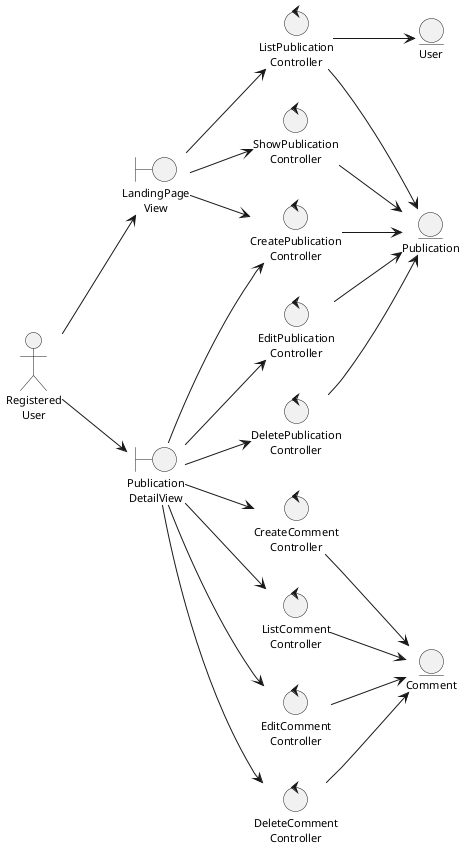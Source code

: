 @startuml
skinparam style strictuml
left to right direction
skinparam defaultTextAlignment center
skinparam defaultFontSize 11

actor "Registered\nUser" as UserReg

boundary "LandingPage\nView" as LandingPageView
boundary "Publication\nDetailView" as PublicationDetailView

entity Publication
entity Comment
entity User

control "ListPublication\nController" as ListPublicationController
control "CreatePublication\nController" as CreatePublicationController
control "ShowPublication\nController" as ShowPublicationController
control "EditPublication\nController" as EditPublicationController
control "DeletePublication\nController" as DeletePublicationController
control "CreateComment\nController" as CreateCommentController
control "ListComment\nController" as ListCommentController
control "EditComment\nController" as EditCommentController
control "DeleteComment\nController" as DeleteCommentController

UserReg --> LandingPageView
UserReg --> PublicationDetailView

LandingPageView --> ListPublicationController
LandingPageView --> CreatePublicationController
LandingPageView --> ShowPublicationController
PublicationDetailView --> CreatePublicationController
PublicationDetailView --> EditPublicationController
PublicationDetailView --> DeletePublicationController
PublicationDetailView --> CreateCommentController
PublicationDetailView --> ListCommentController
PublicationDetailView --> EditCommentController
PublicationDetailView --> DeleteCommentController

ListPublicationController --> User
ListPublicationController --> Publication
CreatePublicationController --> Publication
ShowPublicationController --> Publication
EditPublicationController --> Publication
DeletePublicationController --> Publication
CreateCommentController --> Comment
ListCommentController --> Comment
EditCommentController --> Comment
DeleteCommentController --> Comment

@enduml